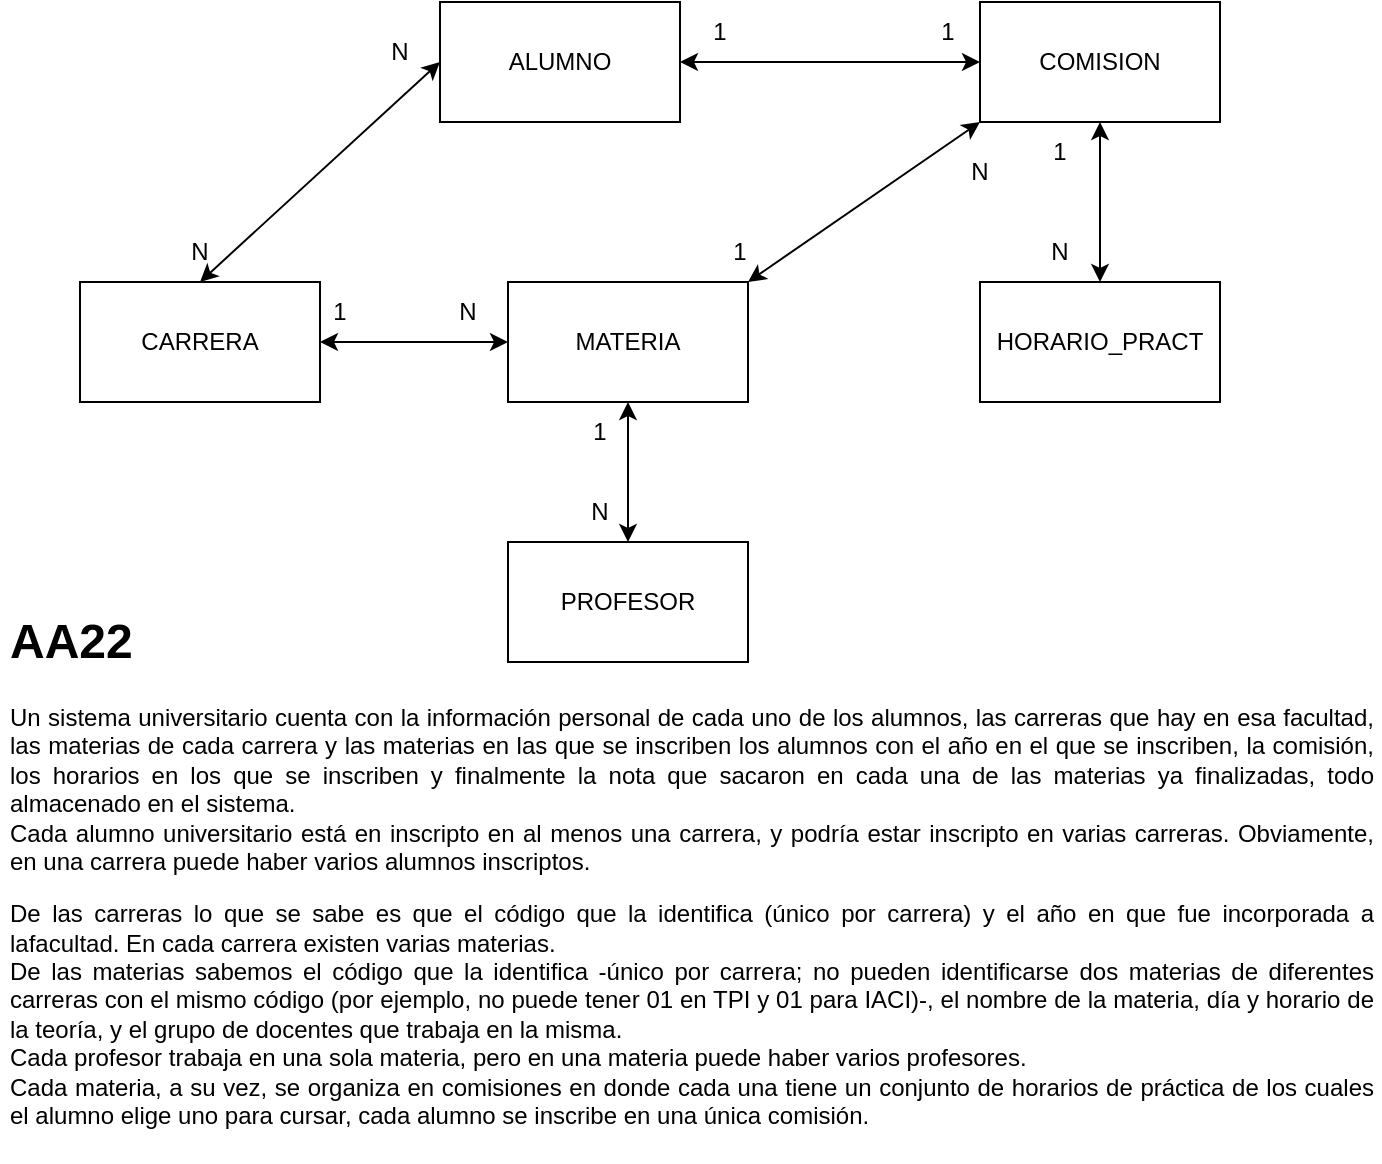 <mxfile version="20.3.0" type="github">
  <diagram id="C5RBs43oDa-KdzZeNtuy" name="Page-1">
    <mxGraphModel dx="813" dy="405" grid="1" gridSize="10" guides="1" tooltips="1" connect="1" arrows="1" fold="1" page="1" pageScale="1" pageWidth="827" pageHeight="1169" math="0" shadow="0">
      <root>
        <mxCell id="WIyWlLk6GJQsqaUBKTNV-0" />
        <mxCell id="WIyWlLk6GJQsqaUBKTNV-1" parent="WIyWlLk6GJQsqaUBKTNV-0" />
        <mxCell id="Y7kAl35oDYOjjAoE_8fN-0" value="&lt;div&gt;ALUMNO&lt;/div&gt;" style="rounded=0;whiteSpace=wrap;html=1;" vertex="1" parent="WIyWlLk6GJQsqaUBKTNV-1">
          <mxGeometry x="320" y="100" width="120" height="60" as="geometry" />
        </mxCell>
        <mxCell id="Y7kAl35oDYOjjAoE_8fN-1" value="CARRERA" style="rounded=0;whiteSpace=wrap;html=1;" vertex="1" parent="WIyWlLk6GJQsqaUBKTNV-1">
          <mxGeometry x="140" y="240" width="120" height="60" as="geometry" />
        </mxCell>
        <mxCell id="Y7kAl35oDYOjjAoE_8fN-2" value="&lt;div&gt;MATERIA&lt;/div&gt;" style="rounded=0;whiteSpace=wrap;html=1;" vertex="1" parent="WIyWlLk6GJQsqaUBKTNV-1">
          <mxGeometry x="354" y="240" width="120" height="60" as="geometry" />
        </mxCell>
        <mxCell id="Y7kAl35oDYOjjAoE_8fN-3" value="" style="endArrow=classic;startArrow=classic;html=1;rounded=0;entryX=0;entryY=0.5;entryDx=0;entryDy=0;exitX=0.5;exitY=0;exitDx=0;exitDy=0;" edge="1" parent="WIyWlLk6GJQsqaUBKTNV-1" source="Y7kAl35oDYOjjAoE_8fN-1" target="Y7kAl35oDYOjjAoE_8fN-0">
          <mxGeometry width="50" height="50" relative="1" as="geometry">
            <mxPoint x="340" y="330" as="sourcePoint" />
            <mxPoint x="390" y="280" as="targetPoint" />
          </mxGeometry>
        </mxCell>
        <mxCell id="Y7kAl35oDYOjjAoE_8fN-4" value="N" style="text;html=1;strokeColor=none;fillColor=none;align=center;verticalAlign=middle;whiteSpace=wrap;rounded=0;" vertex="1" parent="WIyWlLk6GJQsqaUBKTNV-1">
          <mxGeometry x="180" y="210" width="40" height="30" as="geometry" />
        </mxCell>
        <mxCell id="Y7kAl35oDYOjjAoE_8fN-5" value="N" style="text;html=1;strokeColor=none;fillColor=none;align=center;verticalAlign=middle;whiteSpace=wrap;rounded=0;" vertex="1" parent="WIyWlLk6GJQsqaUBKTNV-1">
          <mxGeometry x="280" y="110" width="40" height="30" as="geometry" />
        </mxCell>
        <mxCell id="Y7kAl35oDYOjjAoE_8fN-6" value="" style="endArrow=classic;startArrow=classic;html=1;rounded=0;exitX=1;exitY=0.5;exitDx=0;exitDy=0;entryX=0;entryY=0.5;entryDx=0;entryDy=0;" edge="1" parent="WIyWlLk6GJQsqaUBKTNV-1" source="Y7kAl35oDYOjjAoE_8fN-1" target="Y7kAl35oDYOjjAoE_8fN-2">
          <mxGeometry width="50" height="50" relative="1" as="geometry">
            <mxPoint x="340" y="330" as="sourcePoint" />
            <mxPoint x="390" y="280" as="targetPoint" />
          </mxGeometry>
        </mxCell>
        <mxCell id="Y7kAl35oDYOjjAoE_8fN-7" value="N" style="text;html=1;strokeColor=none;fillColor=none;align=center;verticalAlign=middle;whiteSpace=wrap;rounded=0;" vertex="1" parent="WIyWlLk6GJQsqaUBKTNV-1">
          <mxGeometry x="314" y="240" width="40" height="30" as="geometry" />
        </mxCell>
        <mxCell id="Y7kAl35oDYOjjAoE_8fN-8" value="1" style="text;html=1;strokeColor=none;fillColor=none;align=center;verticalAlign=middle;whiteSpace=wrap;rounded=0;" vertex="1" parent="WIyWlLk6GJQsqaUBKTNV-1">
          <mxGeometry x="250" y="240" width="40" height="30" as="geometry" />
        </mxCell>
        <mxCell id="Y7kAl35oDYOjjAoE_8fN-10" value="PROFESOR" style="rounded=0;whiteSpace=wrap;html=1;" vertex="1" parent="WIyWlLk6GJQsqaUBKTNV-1">
          <mxGeometry x="354" y="370" width="120" height="60" as="geometry" />
        </mxCell>
        <mxCell id="Y7kAl35oDYOjjAoE_8fN-11" value="" style="endArrow=classic;startArrow=classic;html=1;rounded=0;exitX=0.5;exitY=0;exitDx=0;exitDy=0;entryX=0.5;entryY=1;entryDx=0;entryDy=0;" edge="1" parent="WIyWlLk6GJQsqaUBKTNV-1" source="Y7kAl35oDYOjjAoE_8fN-10" target="Y7kAl35oDYOjjAoE_8fN-2">
          <mxGeometry width="50" height="50" relative="1" as="geometry">
            <mxPoint x="340" y="330" as="sourcePoint" />
            <mxPoint x="390" y="280" as="targetPoint" />
          </mxGeometry>
        </mxCell>
        <mxCell id="Y7kAl35oDYOjjAoE_8fN-12" value="1" style="text;html=1;strokeColor=none;fillColor=none;align=center;verticalAlign=middle;whiteSpace=wrap;rounded=0;" vertex="1" parent="WIyWlLk6GJQsqaUBKTNV-1">
          <mxGeometry x="380" y="300" width="40" height="30" as="geometry" />
        </mxCell>
        <mxCell id="Y7kAl35oDYOjjAoE_8fN-13" value="N" style="text;html=1;strokeColor=none;fillColor=none;align=center;verticalAlign=middle;whiteSpace=wrap;rounded=0;" vertex="1" parent="WIyWlLk6GJQsqaUBKTNV-1">
          <mxGeometry x="380" y="340" width="40" height="30" as="geometry" />
        </mxCell>
        <mxCell id="Y7kAl35oDYOjjAoE_8fN-14" value="COMISION" style="rounded=0;whiteSpace=wrap;html=1;" vertex="1" parent="WIyWlLk6GJQsqaUBKTNV-1">
          <mxGeometry x="590" y="100" width="120" height="60" as="geometry" />
        </mxCell>
        <mxCell id="Y7kAl35oDYOjjAoE_8fN-15" value="" style="endArrow=classic;startArrow=classic;html=1;rounded=0;entryX=1;entryY=0.5;entryDx=0;entryDy=0;exitX=0;exitY=0.5;exitDx=0;exitDy=0;" edge="1" parent="WIyWlLk6GJQsqaUBKTNV-1" source="Y7kAl35oDYOjjAoE_8fN-14" target="Y7kAl35oDYOjjAoE_8fN-0">
          <mxGeometry width="50" height="50" relative="1" as="geometry">
            <mxPoint x="340" y="380" as="sourcePoint" />
            <mxPoint x="390" y="330" as="targetPoint" />
          </mxGeometry>
        </mxCell>
        <mxCell id="Y7kAl35oDYOjjAoE_8fN-16" value="1" style="text;html=1;strokeColor=none;fillColor=none;align=center;verticalAlign=middle;whiteSpace=wrap;rounded=0;" vertex="1" parent="WIyWlLk6GJQsqaUBKTNV-1">
          <mxGeometry x="440" y="100" width="40" height="30" as="geometry" />
        </mxCell>
        <mxCell id="Y7kAl35oDYOjjAoE_8fN-17" value="1" style="text;html=1;strokeColor=none;fillColor=none;align=center;verticalAlign=middle;whiteSpace=wrap;rounded=0;" vertex="1" parent="WIyWlLk6GJQsqaUBKTNV-1">
          <mxGeometry x="554" y="100" width="40" height="30" as="geometry" />
        </mxCell>
        <mxCell id="Y7kAl35oDYOjjAoE_8fN-18" value="&lt;div&gt;HORARIO_PRACT&lt;/div&gt;" style="rounded=0;whiteSpace=wrap;html=1;" vertex="1" parent="WIyWlLk6GJQsqaUBKTNV-1">
          <mxGeometry x="590" y="240" width="120" height="60" as="geometry" />
        </mxCell>
        <mxCell id="Y7kAl35oDYOjjAoE_8fN-19" value="" style="endArrow=classic;startArrow=classic;html=1;rounded=0;entryX=0.5;entryY=0;entryDx=0;entryDy=0;exitX=0.5;exitY=1;exitDx=0;exitDy=0;" edge="1" parent="WIyWlLk6GJQsqaUBKTNV-1" source="Y7kAl35oDYOjjAoE_8fN-14" target="Y7kAl35oDYOjjAoE_8fN-18">
          <mxGeometry width="50" height="50" relative="1" as="geometry">
            <mxPoint x="340" y="380" as="sourcePoint" />
            <mxPoint x="390" y="330" as="targetPoint" />
          </mxGeometry>
        </mxCell>
        <mxCell id="Y7kAl35oDYOjjAoE_8fN-20" value="1" style="text;html=1;strokeColor=none;fillColor=none;align=center;verticalAlign=middle;whiteSpace=wrap;rounded=0;" vertex="1" parent="WIyWlLk6GJQsqaUBKTNV-1">
          <mxGeometry x="610" y="160" width="40" height="30" as="geometry" />
        </mxCell>
        <mxCell id="Y7kAl35oDYOjjAoE_8fN-21" value="N" style="text;html=1;strokeColor=none;fillColor=none;align=center;verticalAlign=middle;whiteSpace=wrap;rounded=0;" vertex="1" parent="WIyWlLk6GJQsqaUBKTNV-1">
          <mxGeometry x="610" y="210" width="40" height="30" as="geometry" />
        </mxCell>
        <mxCell id="Y7kAl35oDYOjjAoE_8fN-22" value="" style="endArrow=classic;startArrow=classic;html=1;rounded=0;exitX=1;exitY=0;exitDx=0;exitDy=0;entryX=0;entryY=1;entryDx=0;entryDy=0;" edge="1" parent="WIyWlLk6GJQsqaUBKTNV-1" source="Y7kAl35oDYOjjAoE_8fN-2" target="Y7kAl35oDYOjjAoE_8fN-14">
          <mxGeometry width="50" height="50" relative="1" as="geometry">
            <mxPoint x="340" y="380" as="sourcePoint" />
            <mxPoint x="390" y="330" as="targetPoint" />
          </mxGeometry>
        </mxCell>
        <mxCell id="Y7kAl35oDYOjjAoE_8fN-23" value="1" style="text;html=1;strokeColor=none;fillColor=none;align=center;verticalAlign=middle;whiteSpace=wrap;rounded=0;" vertex="1" parent="WIyWlLk6GJQsqaUBKTNV-1">
          <mxGeometry x="450" y="210" width="40" height="30" as="geometry" />
        </mxCell>
        <mxCell id="Y7kAl35oDYOjjAoE_8fN-24" value="N" style="text;html=1;strokeColor=none;fillColor=none;align=center;verticalAlign=middle;whiteSpace=wrap;rounded=0;" vertex="1" parent="WIyWlLk6GJQsqaUBKTNV-1">
          <mxGeometry x="570" y="170" width="40" height="30" as="geometry" />
        </mxCell>
        <mxCell id="Y7kAl35oDYOjjAoE_8fN-25" value="&lt;h1&gt;AA22&lt;/h1&gt;&lt;div align=&quot;justify&quot;&gt;&lt;p&gt;Un sistema universitario cuenta con la información personal de cada uno de los alumnos, las carreras que hay en esa facultad, las materias de cada carrera y las materias en las que se inscriben los alumnos con el año en el que se inscriben, la comisión, los horarios en los que se inscriben y finalmente la nota que sacaron en cada una de las materias ya finalizadas, todo almacenado en el sistema.&lt;br&gt;Cada alumno universitario está en inscripto en al menos una carrera, y podría estar inscripto en varias carreras. Obviamente, en una carrera puede haber varios alumnos inscriptos.&lt;br&gt;&lt;/p&gt;De las carreras lo que se sabe es que el código que la identifica (único por carrera) y el año en que fue incorporada a lafacultad. En cada carrera existen varias materias.&lt;br&gt;De las materias sabemos el código que la identifica -único por carrera; no pueden identificarse dos materias de diferentes carreras con el mismo código (por ejemplo, no puede tener 01 en TPI y 01 para IACI)-, el nombre de la materia, día y horario de la teoría, y el grupo de docentes que trabaja en la misma.&lt;br&gt;Cada profesor trabaja en una sola materia, pero en una materia puede haber varios profesores.&lt;br&gt;Cada materia, a su vez, se organiza en comisiones en donde cada una tiene un conjunto de horarios de práctica de los cuales el alumno elige uno para cursar, cada alumno se inscribe en una única comisión. &lt;br&gt;&lt;/div&gt;&lt;p&gt;&lt;br&gt;&lt;/p&gt;" style="text;html=1;strokeColor=none;fillColor=none;spacing=5;spacingTop=-20;whiteSpace=wrap;overflow=hidden;rounded=0;" vertex="1" parent="WIyWlLk6GJQsqaUBKTNV-1">
          <mxGeometry x="100" y="400" width="690" height="280" as="geometry" />
        </mxCell>
      </root>
    </mxGraphModel>
  </diagram>
</mxfile>
